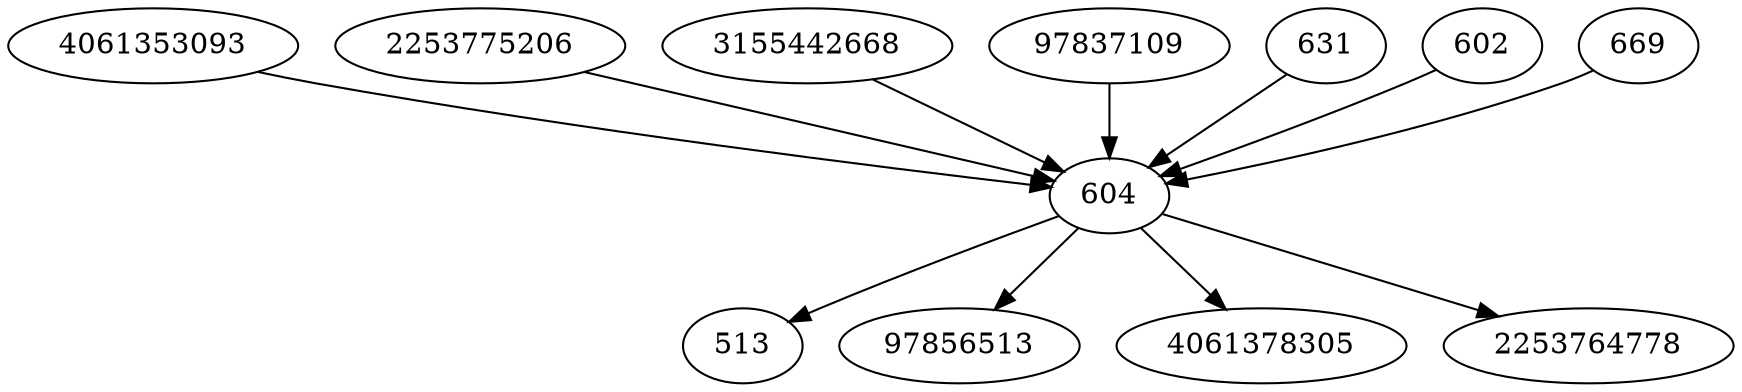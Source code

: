 strict digraph  {
513;
97856513;
4061378305;
4061353093;
2253775206;
2253764778;
3155442668;
97837109;
631;
602;
604;
669;
4061353093 -> 604;
2253775206 -> 604;
3155442668 -> 604;
97837109 -> 604;
631 -> 604;
602 -> 604;
604 -> 513;
604 -> 2253764778;
604 -> 4061378305;
604 -> 97856513;
669 -> 604;
}

